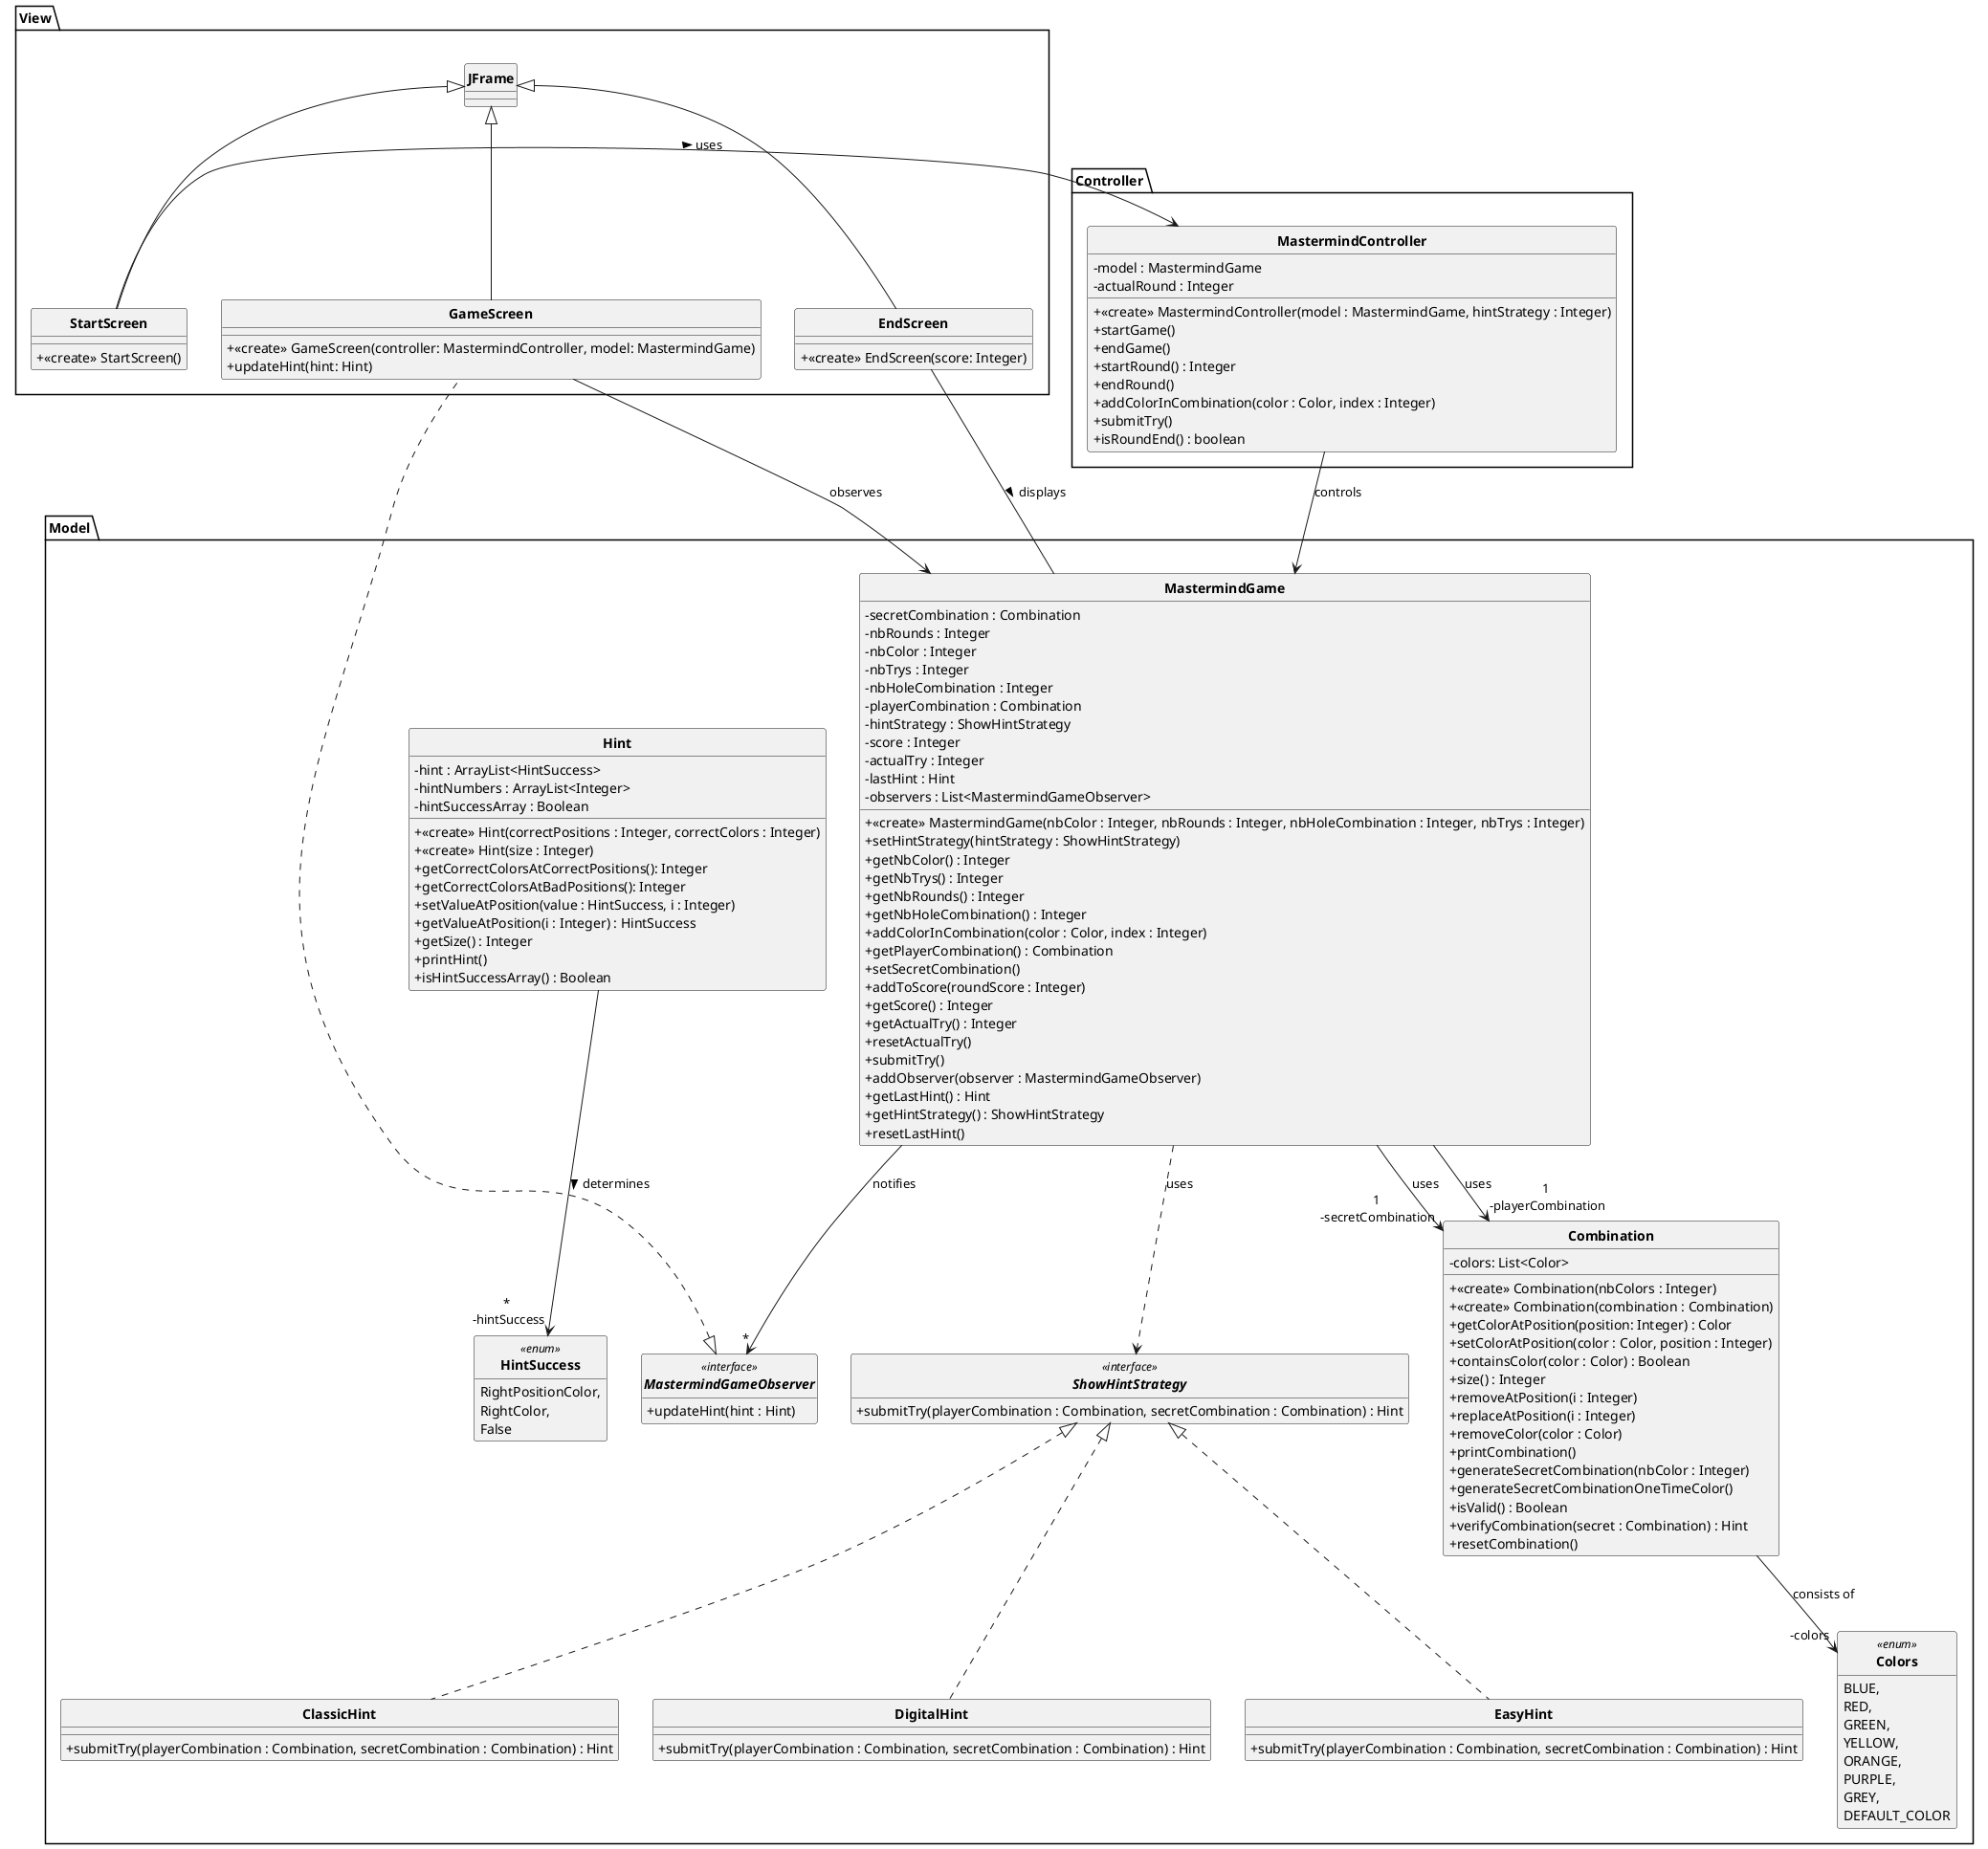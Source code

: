 @startuml
skinparam style strictuml
skinparam classAttributeIconSize 0
skinparam classFontStyle Bold
hide enum methods
hide interface attributes

package Model {

class MastermindGame {
    - secretCombination : Combination
    - nbRounds : Integer
    - nbColor : Integer
    - nbTrys : Integer
    - nbHoleCombination : Integer
    - playerCombination : Combination
    - hintStrategy : ShowHintStrategy
    - score : Integer
    - actualTry : Integer
    - lastHint : Hint
    - observers : List<MastermindGameObserver>

    + <<create>> MastermindGame(nbColor : Integer, nbRounds : Integer, nbHoleCombination : Integer, nbTrys : Integer)
    + setHintStrategy(hintStrategy : ShowHintStrategy)
    + getNbColor() : Integer
    + getNbTrys() : Integer
    + getNbRounds() : Integer
    + getNbHoleCombination() : Integer
    + addColorInCombination(color : Color, index : Integer)
    + getPlayerCombination() : Combination
    + setSecretCombination()
    + addToScore(roundScore : Integer)
    + getScore() : Integer
    + getActualTry() : Integer
    + resetActualTry()
    + submitTry()
    + addObserver(observer : MastermindGameObserver)
    + getLastHint() : Hint
    + getHintStrategy() : ShowHintStrategy
    + resetLastHint()
}

class Combination {
    - colors: List<Color>
    + <<create>> Combination(nbColors : Integer)
    + <<create>> Combination(combination : Combination)
    + getColorAtPosition(position: Integer) : Color
    + setColorAtPosition(color : Color, position : Integer)
    + containsColor(color : Color) : Boolean
    + size() : Integer
    + removeAtPosition(i : Integer)
    + replaceAtPosition(i : Integer)
    + removeColor(color : Color)
    + printCombination()
    + generateSecretCombination(nbColor : Integer)
    + generateSecretCombinationOneTimeColor()
    + isValid() : Boolean
    + verifyCombination(secret : Combination) : Hint
    + resetCombination()
}

class Hint {
    - hint : ArrayList<HintSuccess>
    - hintNumbers : ArrayList<Integer>
    - hintSuccessArray : Boolean
    + <<create>> Hint(correctPositions : Integer, correctColors : Integer)
    + <<create>> Hint(size : Integer)
    + getCorrectColorsAtCorrectPositions(): Integer
    + getCorrectColorsAtBadPositions(): Integer
    + setValueAtPosition(value : HintSuccess, i : Integer)
    + getValueAtPosition(i : Integer) : HintSuccess
    + getSize() : Integer
    + printHint()
    + isHintSuccessArray() : Boolean
}

enum Colors <<enum>> {
    BLUE,
    RED,
    GREEN,
    YELLOW,
    ORANGE,
    PURPLE,
    GREY,
    DEFAULT_COLOR
}

enum HintSuccess <<enum>> {
    RightPositionColor,
    RightColor,
    False
}

interface ShowHintStrategy <<interface>> {
    + submitTry(playerCombination : Combination, secretCombination : Combination) : Hint
}

class DigitalHint implements ShowHintStrategy {
    + submitTry(playerCombination : Combination, secretCombination : Combination) : Hint
}

class EasyHint implements ShowHintStrategy {
    + submitTry(playerCombination : Combination, secretCombination : Combination) : Hint
}

class ClassicHint implements ShowHintStrategy {
    + submitTry(playerCombination : Combination, secretCombination : Combination) : Hint
}

interface MastermindGameObserver <<interface>> {
    + updateHint(hint : Hint)
}
}

package View {


class StartScreen extends JFrame {
    + <<create>> StartScreen()
}

class EndScreen extends JFrame {
    + <<create>> EndScreen(score: Integer)
}

class GameScreen extends JFrame implements Model.MastermindGameObserver {
    + <<create>> GameScreen(controller: MastermindController, model: MastermindGame)
    + updateHint(hint: Hint)
}
}

package Controller {


class MastermindController {
    - model : MastermindGame
    - actualRound : Integer
    + <<create>> MastermindController(model : MastermindGame, hintStrategy : Integer)
    + startGame()
    + endGame()
    + startRound() : Integer
    + endRound()
    + addColorInCombination(color : Color, index : Integer)
    + submitTry()
    + isRoundEnd() : boolean
}
}

MastermindGame --> "1\n -secretCombination" Combination : uses
MastermindGame --> "1\n -playerCombination" Combination : uses
MastermindGame --> "*" Model.MastermindGameObserver : notifies
MastermindGame ..> ShowHintStrategy : uses
Combination --> "\n -colors" Colors : consists of
Hint --> "*\n -hintSuccess" HintSuccess : determines >
MastermindController --> MastermindGame : controls
GameScreen --> MastermindGame : observes
StartScreen -down-> MastermindController : uses >
EndScreen -down- MastermindGame : displays >
@enduml